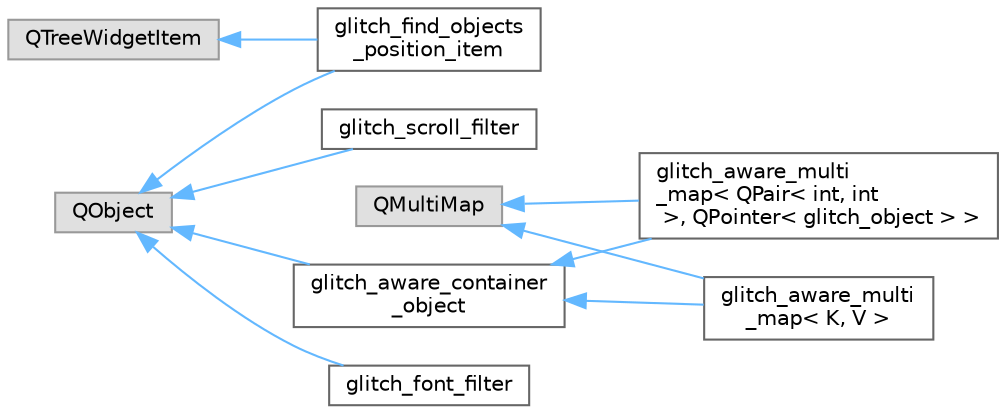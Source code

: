 digraph "Graphical Class Hierarchy"
{
 // LATEX_PDF_SIZE
  bgcolor="transparent";
  edge [fontname=Helvetica,fontsize=10,labelfontname=Helvetica,labelfontsize=10];
  node [fontname=Helvetica,fontsize=10,shape=box,height=0.2,width=0.4];
  rankdir="LR";
  Node0 [id="Node000000",label="QMultiMap",height=0.2,width=0.4,color="grey60", fillcolor="#E0E0E0", style="filled",tooltip=" "];
  Node0 -> Node1 [id="edge26_Node000000_Node000001",dir="back",color="steelblue1",style="solid",tooltip=" "];
  Node1 [id="Node000001",label="glitch_aware_multi\l_map\< QPair\< int, int\l \>, QPointer\< glitch_object \> \>",height=0.2,width=0.4,color="grey40", fillcolor="white", style="filled",URL="$classglitch__aware__multi__map.html",tooltip=" "];
  Node0 -> Node3 [id="edge27_Node000000_Node000003",dir="back",color="steelblue1",style="solid",tooltip=" "];
  Node3 [id="Node000003",label="glitch_aware_multi\l_map\< K, V \>",height=0.2,width=0.4,color="grey40", fillcolor="white", style="filled",URL="$classglitch__aware__multi__map.html",tooltip=" "];
  Node4 [id="Node000004",label="QObject",height=0.2,width=0.4,color="grey60", fillcolor="#E0E0E0", style="filled",tooltip=" "];
  Node4 -> Node2 [id="edge28_Node000004_Node000002",dir="back",color="steelblue1",style="solid",tooltip=" "];
  Node2 [id="Node000002",label="glitch_aware_container\l_object",height=0.2,width=0.4,color="grey40", fillcolor="white", style="filled",URL="$classglitch__aware__container__object.html",tooltip=" "];
  Node2 -> Node1 [id="edge29_Node000002_Node000001",dir="back",color="steelblue1",style="solid",tooltip=" "];
  Node2 -> Node3 [id="edge30_Node000002_Node000003",dir="back",color="steelblue1",style="solid",tooltip=" "];
  Node4 -> Node5 [id="edge31_Node000004_Node000005",dir="back",color="steelblue1",style="solid",tooltip=" "];
  Node5 [id="Node000005",label="glitch_find_objects\l_position_item",height=0.2,width=0.4,color="grey40", fillcolor="white", style="filled",URL="$classglitch__find__objects__position__item.html",tooltip=" "];
  Node4 -> Node7 [id="edge32_Node000004_Node000007",dir="back",color="steelblue1",style="solid",tooltip=" "];
  Node7 [id="Node000007",label="glitch_font_filter",height=0.2,width=0.4,color="grey40", fillcolor="white", style="filled",URL="$classglitch__font__filter.html",tooltip=" "];
  Node4 -> Node8 [id="edge33_Node000004_Node000008",dir="back",color="steelblue1",style="solid",tooltip=" "];
  Node8 [id="Node000008",label="glitch_scroll_filter",height=0.2,width=0.4,color="grey40", fillcolor="white", style="filled",URL="$classglitch__scroll__filter.html",tooltip=" "];
  Node6 [id="Node000006",label="QTreeWidgetItem",height=0.2,width=0.4,color="grey60", fillcolor="#E0E0E0", style="filled",tooltip=" "];
  Node6 -> Node5 [id="edge34_Node000006_Node000005",dir="back",color="steelblue1",style="solid",tooltip=" "];
}
